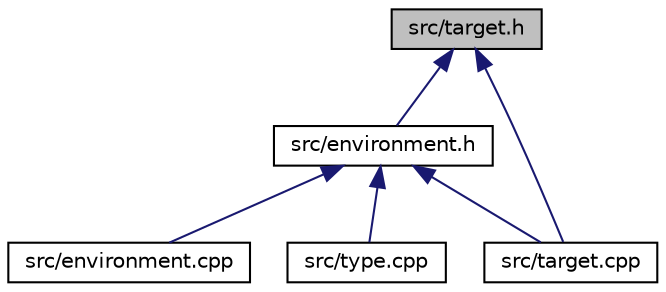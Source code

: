 digraph "src/target.h"
{
  edge [fontname="Helvetica",fontsize="10",labelfontname="Helvetica",labelfontsize="10"];
  node [fontname="Helvetica",fontsize="10",shape=record];
  Node11 [label="src/target.h",height=0.2,width=0.4,color="black", fillcolor="grey75", style="filled", fontcolor="black"];
  Node11 -> Node12 [dir="back",color="midnightblue",fontsize="10",style="solid",fontname="Helvetica"];
  Node12 [label="src/environment.h",height=0.2,width=0.4,color="black", fillcolor="white", style="filled",URL="$environment_8h.html"];
  Node12 -> Node13 [dir="back",color="midnightblue",fontsize="10",style="solid",fontname="Helvetica"];
  Node13 [label="src/environment.cpp",height=0.2,width=0.4,color="black", fillcolor="white", style="filled",URL="$environment_8cpp.html"];
  Node12 -> Node14 [dir="back",color="midnightblue",fontsize="10",style="solid",fontname="Helvetica"];
  Node14 [label="src/target.cpp",height=0.2,width=0.4,color="black", fillcolor="white", style="filled",URL="$target_8cpp.html"];
  Node12 -> Node15 [dir="back",color="midnightblue",fontsize="10",style="solid",fontname="Helvetica"];
  Node15 [label="src/type.cpp",height=0.2,width=0.4,color="black", fillcolor="white", style="filled",URL="$type_8cpp.html"];
  Node11 -> Node14 [dir="back",color="midnightblue",fontsize="10",style="solid",fontname="Helvetica"];
}
